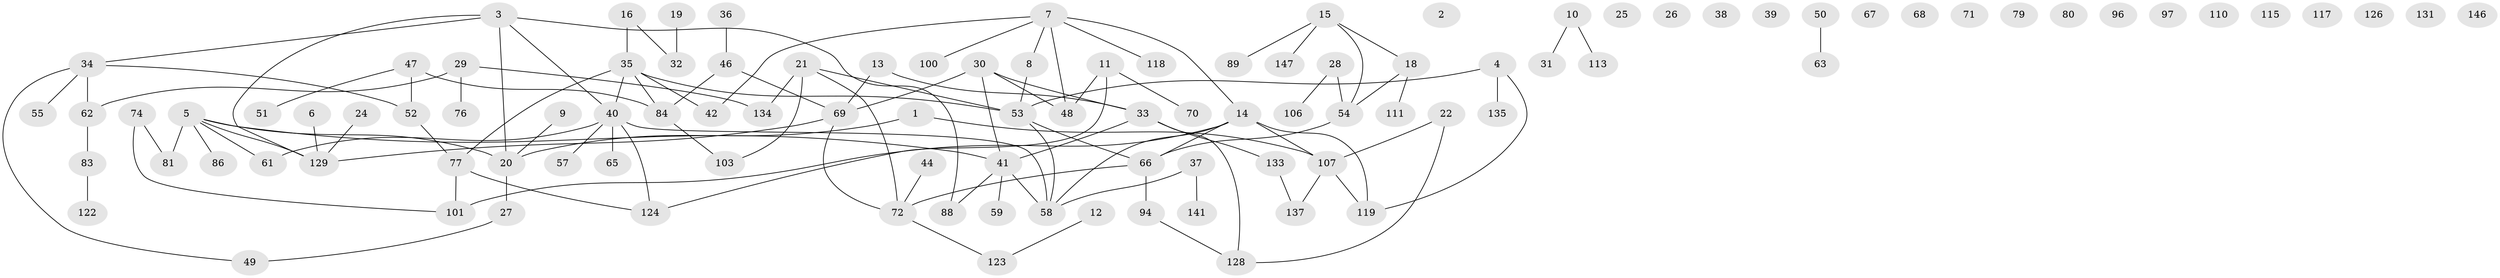 // Generated by graph-tools (version 1.1) at 2025/23/03/03/25 07:23:30]
// undirected, 105 vertices, 115 edges
graph export_dot {
graph [start="1"]
  node [color=gray90,style=filled];
  1;
  2 [super="+93"];
  3 [super="+43"];
  4 [super="+45"];
  5 [super="+87"];
  6;
  7 [super="+121"];
  8;
  9 [super="+73"];
  10;
  11 [super="+91"];
  12;
  13;
  14 [super="+23"];
  15 [super="+17"];
  16 [super="+140"];
  18;
  19;
  20 [super="+75"];
  21 [super="+95"];
  22 [super="+56"];
  24 [super="+132"];
  25;
  26;
  27;
  28 [super="+82"];
  29 [super="+60"];
  30 [super="+78"];
  31 [super="+120"];
  32;
  33 [super="+105"];
  34 [super="+139"];
  35 [super="+92"];
  36;
  37 [super="+114"];
  38;
  39;
  40 [super="+85"];
  41 [super="+127"];
  42;
  44;
  46 [super="+145"];
  47 [super="+64"];
  48 [super="+102"];
  49;
  50;
  51;
  52 [super="+109"];
  53 [super="+125"];
  54 [super="+142"];
  55;
  57;
  58;
  59 [super="+138"];
  61;
  62 [super="+148"];
  63;
  65;
  66 [super="+104"];
  67;
  68;
  69 [super="+144"];
  70 [super="+90"];
  71;
  72 [super="+99"];
  74;
  76;
  77 [super="+98"];
  79;
  80;
  81;
  83 [super="+116"];
  84 [super="+112"];
  86;
  88;
  89;
  94;
  96;
  97;
  100;
  101;
  103 [super="+136"];
  106;
  107 [super="+108"];
  110;
  111;
  113;
  115;
  117;
  118;
  119;
  122;
  123;
  124;
  126;
  128 [super="+130"];
  129 [super="+143"];
  131;
  133;
  134;
  135;
  137;
  141;
  146;
  147;
  1 -- 107;
  1 -- 20;
  3 -- 40;
  3 -- 129;
  3 -- 20;
  3 -- 88;
  3 -- 34;
  4 -- 119;
  4 -- 135;
  4 -- 53;
  5 -- 81;
  5 -- 129;
  5 -- 20;
  5 -- 86;
  5 -- 41;
  5 -- 61;
  6 -- 129;
  7 -- 42;
  7 -- 48;
  7 -- 100;
  7 -- 118;
  7 -- 8;
  7 -- 14;
  8 -- 53;
  9 -- 20;
  10 -- 31;
  10 -- 113;
  11 -- 48;
  11 -- 124;
  11 -- 70;
  12 -- 123;
  13 -- 33;
  13 -- 69;
  14 -- 101;
  14 -- 107;
  14 -- 119;
  14 -- 58;
  14 -- 66;
  15 -- 89;
  15 -- 147;
  15 -- 18;
  15 -- 54;
  16 -- 32;
  16 -- 35;
  18 -- 54;
  18 -- 111;
  19 -- 32;
  20 -- 27;
  21 -- 72;
  21 -- 103;
  21 -- 134;
  21 -- 53;
  22 -- 107;
  22 -- 128;
  24 -- 129;
  27 -- 49;
  28 -- 106;
  28 -- 54;
  29 -- 76;
  29 -- 134;
  29 -- 62;
  30 -- 48;
  30 -- 69;
  30 -- 33;
  30 -- 41;
  33 -- 41;
  33 -- 128 [weight=2];
  33 -- 133;
  34 -- 49;
  34 -- 52;
  34 -- 55;
  34 -- 62;
  35 -- 40;
  35 -- 84;
  35 -- 53;
  35 -- 42;
  35 -- 77;
  36 -- 46;
  37 -- 58;
  37 -- 141;
  40 -- 58;
  40 -- 65;
  40 -- 57;
  40 -- 124;
  40 -- 61;
  41 -- 58;
  41 -- 88;
  41 -- 59;
  44 -- 72;
  46 -- 84;
  46 -- 69;
  47 -- 52;
  47 -- 84;
  47 -- 51;
  50 -- 63;
  52 -- 77;
  53 -- 58;
  53 -- 66;
  54 -- 66;
  62 -- 83;
  66 -- 72;
  66 -- 94;
  69 -- 129;
  69 -- 72;
  72 -- 123;
  74 -- 81;
  74 -- 101;
  77 -- 124;
  77 -- 101;
  83 -- 122;
  84 -- 103;
  94 -- 128;
  107 -- 119;
  107 -- 137;
  133 -- 137;
}
